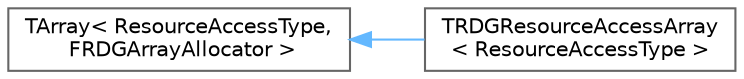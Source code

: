 digraph "Graphical Class Hierarchy"
{
 // INTERACTIVE_SVG=YES
 // LATEX_PDF_SIZE
  bgcolor="transparent";
  edge [fontname=Helvetica,fontsize=10,labelfontname=Helvetica,labelfontsize=10];
  node [fontname=Helvetica,fontsize=10,shape=box,height=0.2,width=0.4];
  rankdir="LR";
  Node0 [id="Node000000",label="TArray\< ResourceAccessType,\l FRDGArrayAllocator \>",height=0.2,width=0.4,color="grey40", fillcolor="white", style="filled",URL="$d4/d52/classTArray.html",tooltip=" "];
  Node0 -> Node1 [id="edge6113_Node000000_Node000001",dir="back",color="steelblue1",style="solid",tooltip=" "];
  Node1 [id="Node000001",label="TRDGResourceAccessArray\l\< ResourceAccessType \>",height=0.2,width=0.4,color="grey40", fillcolor="white", style="filled",URL="$df/d02/classTRDGResourceAccessArray.html",tooltip=" "];
}
